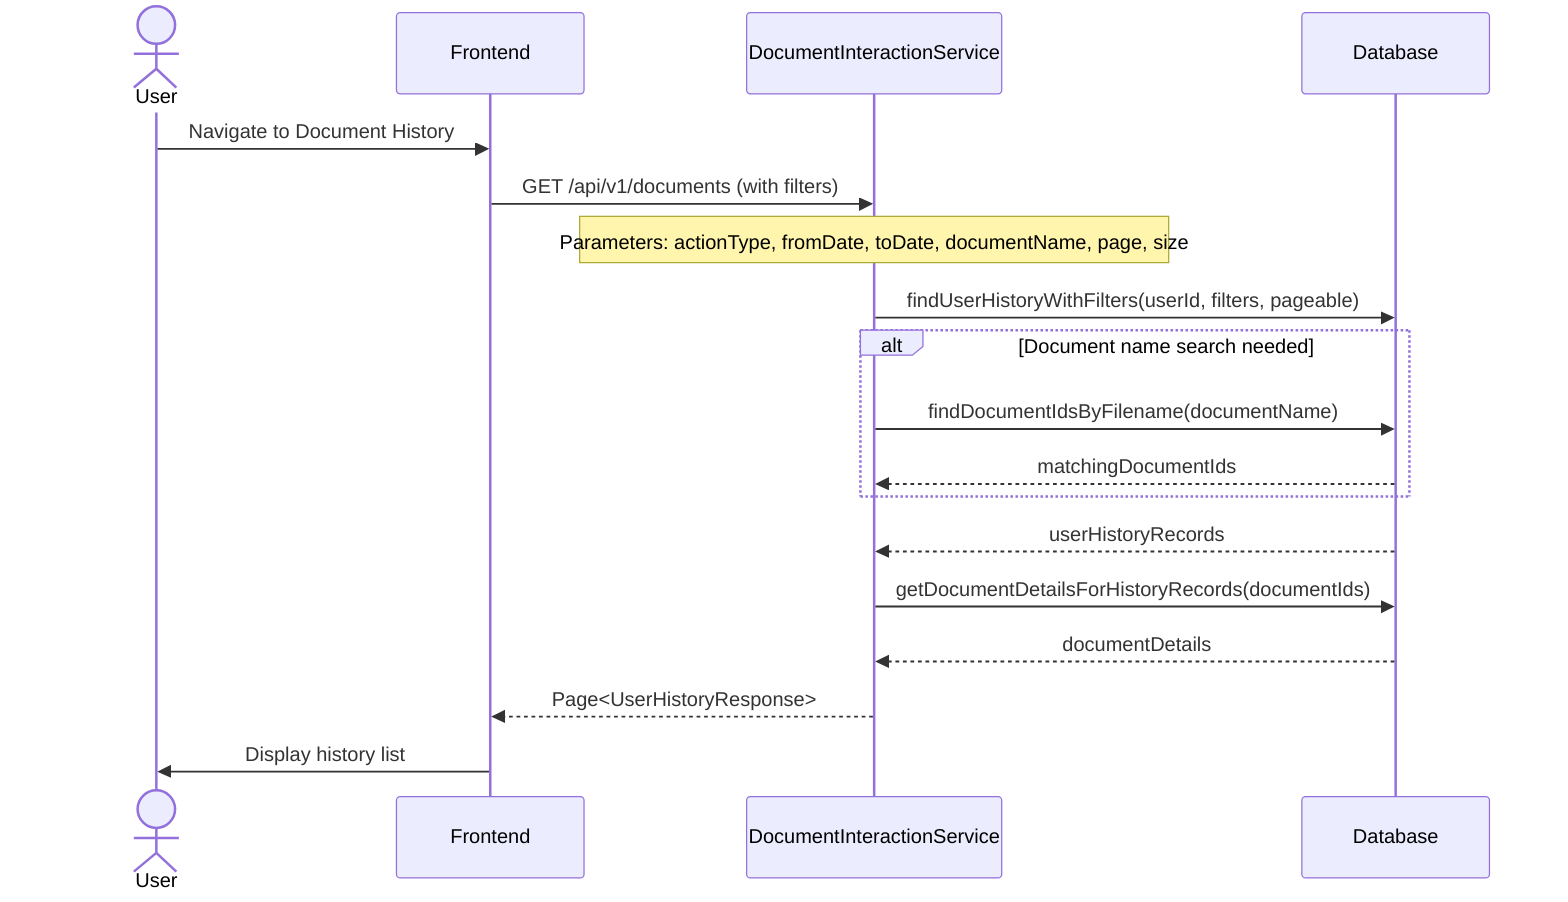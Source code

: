 sequenceDiagram
    actor User
    participant Frontend
    participant DIS as DocumentInteractionService
    participant DB as Database

    User->>Frontend: Navigate to Document History
    Frontend->>DIS: GET /api/v1/documents (with filters)

    Note over DIS: Parameters: actionType, fromDate, toDate, documentName, page, size

    DIS->>DB: findUserHistoryWithFilters(userId, filters, pageable)

    alt Document name search needed
        DIS->>DB: findDocumentIdsByFilename(documentName)
        DB-->>DIS: matchingDocumentIds
    end

    DB-->>DIS: userHistoryRecords

    DIS->>DB: getDocumentDetailsForHistoryRecords(documentIds)
    DB-->>DIS: documentDetails

    DIS-->>Frontend: Page<UserHistoryResponse>
    Frontend->>User: Display history list